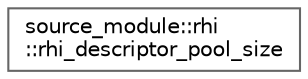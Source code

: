 digraph "类继承关系图"
{
 // LATEX_PDF_SIZE
  bgcolor="transparent";
  edge [fontname=Helvetica,fontsize=10,labelfontname=Helvetica,labelfontsize=10];
  node [fontname=Helvetica,fontsize=10,shape=box,height=0.2,width=0.4];
  rankdir="LR";
  Node0 [id="Node000000",label="source_module::rhi\l::rhi_descriptor_pool_size",height=0.2,width=0.4,color="grey40", fillcolor="white", style="filled",URL="$structsource__module_1_1rhi_1_1rhi__descriptor__pool__size.html",tooltip=" "];
}
